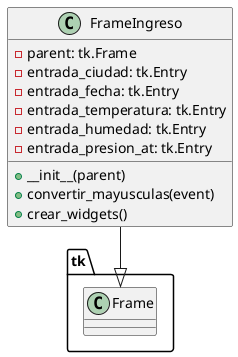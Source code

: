 @startuml Frame_ingreso

class FrameIngreso {
    - parent: tk.Frame
    + __init__(parent)
    + convertir_mayusculas(event)
    + crear_widgets()
    - entrada_ciudad: tk.Entry
    - entrada_fecha: tk.Entry
    - entrada_temperatura: tk.Entry
    - entrada_humedad: tk.Entry
    - entrada_presion_at: tk.Entry
}

FrameIngreso --|> tk.Frame

@enduml
